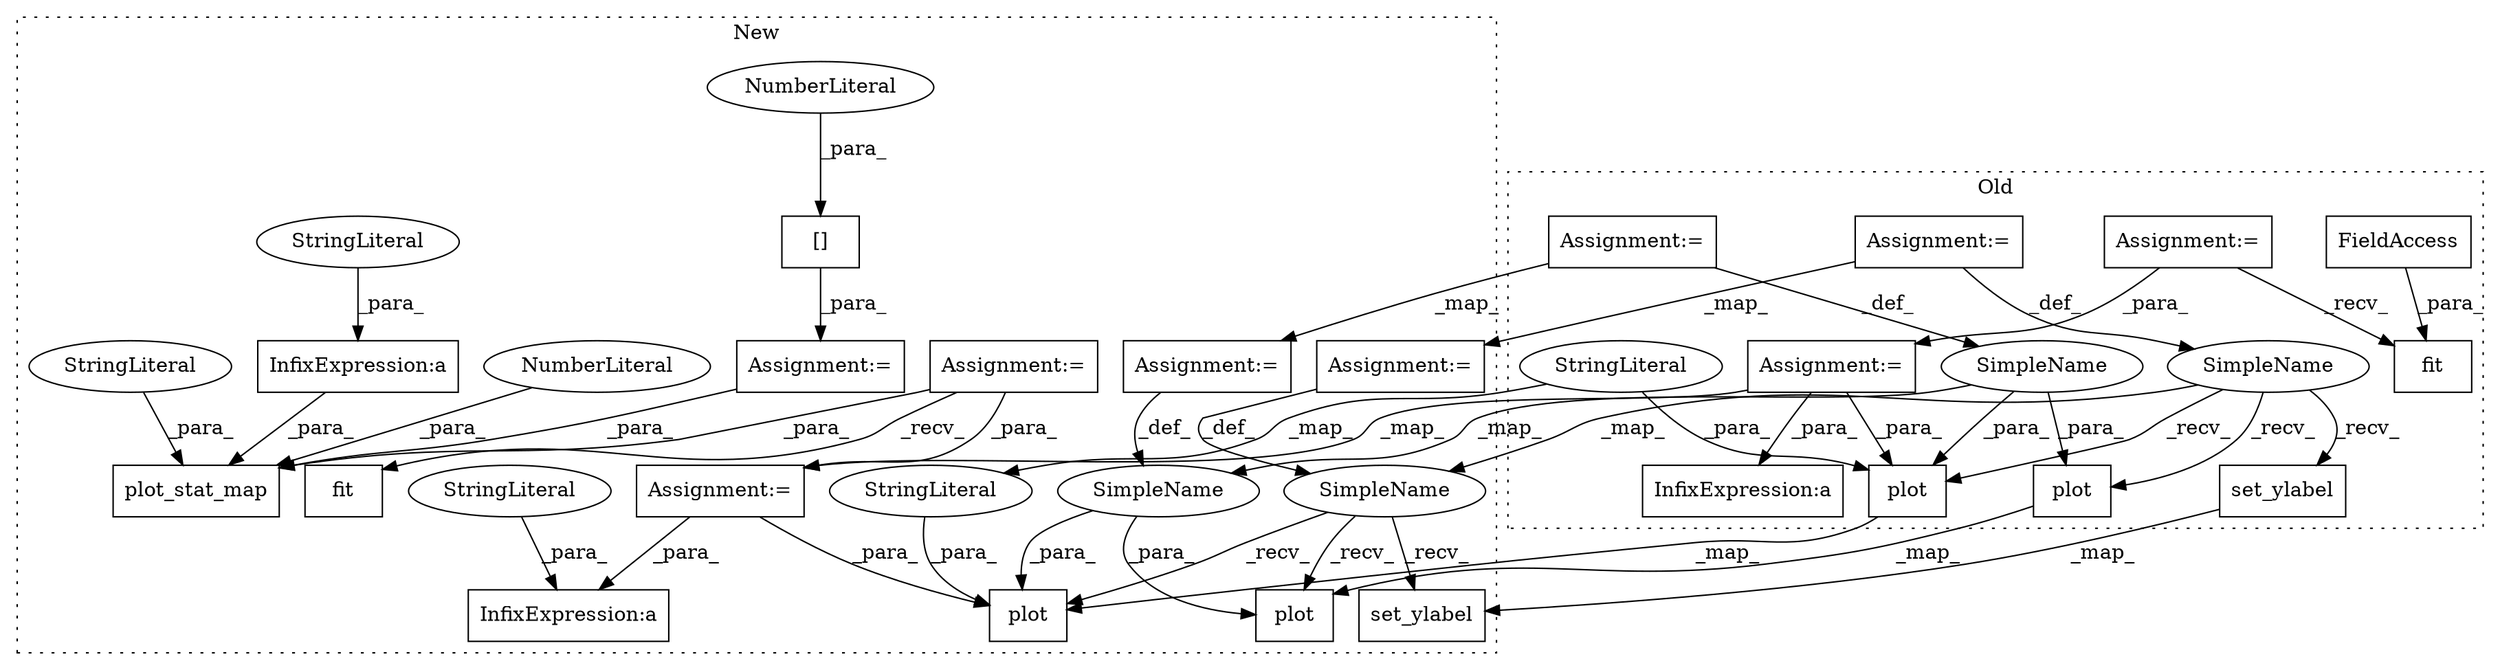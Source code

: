 digraph G {
subgraph cluster0 {
1 [label="set_ylabel" a="32" s="1560,1576" l="11,1" shape="box"];
3 [label="Assignment:=" a="7" s="1421" l="1" shape="box"];
5 [label="plot" a="32" s="1504,1549" l="5,1" shape="box"];
8 [label="SimpleName" a="42" s="1418" l="3" shape="ellipse"];
9 [label="plot" a="32" s="1464,1493" l="5,1" shape="box"];
11 [label="SimpleName" a="42" s="1401" l="9" shape="ellipse"];
14 [label="Assignment:=" a="7" s="1205" l="1" shape="box"];
16 [label="InfixExpression:a" a="27" s="1675" l="3" shape="box"];
18 [label="Assignment:=" a="7" s="1410" l="1" shape="box"];
20 [label="Assignment:=" a="7" s="1086" l="1" shape="box"];
21 [label="StringLiteral" a="45" s="1527" l="12" shape="ellipse"];
23 [label="fit" a="32" s="1138,1156" l="4,1" shape="box"];
31 [label="FieldAccess" a="22" s="1142" l="10" shape="box"];
label = "Old";
style="dotted";
}
subgraph cluster1 {
2 [label="set_ylabel" a="32" s="1885,1901" l="11,1" shape="box"];
4 [label="Assignment:=" a="7" s="1736" l="1" shape="box"];
6 [label="plot" a="32" s="1826,1872" l="5,1" shape="box"];
7 [label="SimpleName" a="42" s="1733" l="3" shape="ellipse"];
10 [label="plot" a="32" s="1781,1813" l="5,1" shape="box"];
12 [label="SimpleName" a="42" s="1714" l="9" shape="ellipse"];
13 [label="Assignment:=" a="7" s="1382" l="1" shape="box"];
15 [label="InfixExpression:a" a="27" s="1671" l="10" shape="box"];
17 [label="StringLiteral" a="45" s="1635" l="36" shape="ellipse"];
19 [label="Assignment:=" a="7" s="1723" l="1" shape="box"];
22 [label="StringLiteral" a="45" s="1847" l="15" shape="ellipse"];
24 [label="Assignment:=" a="7" s="1261" l="1" shape="box"];
25 [label="plot_stat_map" a="32" s="1499,1565" l="14,1" shape="box"];
26 [label="InfixExpression:a" a="27" s="1549" l="3" shape="box"];
27 [label="NumberLiteral" a="34" s="1564" l="1" shape="ellipse"];
28 [label="StringLiteral" a="45" s="1537" l="12" shape="ellipse"];
29 [label="StringLiteral" a="45" s="1560" l="3" shape="ellipse"];
30 [label="fit" a="32" s="1314,1333" l="4,1" shape="box"];
32 [label="Assignment:=" a="7" s="1486" l="1" shape="box"];
33 [label="[]" a="2" s="1487,1490" l="2,1" shape="box"];
34 [label="NumberLiteral" a="34" s="1489" l="1" shape="ellipse"];
label = "New";
style="dotted";
}
1 -> 2 [label="_map_"];
3 -> 8 [label="_def_"];
3 -> 4 [label="_map_"];
4 -> 7 [label="_def_"];
5 -> 6 [label="_map_"];
7 -> 6 [label="_recv_"];
7 -> 10 [label="_recv_"];
7 -> 2 [label="_recv_"];
8 -> 5 [label="_recv_"];
8 -> 9 [label="_recv_"];
8 -> 1 [label="_recv_"];
8 -> 7 [label="_map_"];
9 -> 10 [label="_map_"];
11 -> 12 [label="_map_"];
11 -> 5 [label="_para_"];
11 -> 9 [label="_para_"];
12 -> 10 [label="_para_"];
12 -> 6 [label="_para_"];
13 -> 6 [label="_para_"];
13 -> 15 [label="_para_"];
14 -> 16 [label="_para_"];
14 -> 5 [label="_para_"];
14 -> 13 [label="_map_"];
17 -> 15 [label="_para_"];
18 -> 19 [label="_map_"];
18 -> 11 [label="_def_"];
19 -> 12 [label="_def_"];
20 -> 14 [label="_para_"];
20 -> 23 [label="_recv_"];
21 -> 22 [label="_map_"];
21 -> 5 [label="_para_"];
22 -> 6 [label="_para_"];
24 -> 13 [label="_para_"];
24 -> 25 [label="_para_"];
24 -> 30 [label="_recv_"];
26 -> 25 [label="_para_"];
27 -> 25 [label="_para_"];
28 -> 26 [label="_para_"];
29 -> 25 [label="_para_"];
31 -> 23 [label="_para_"];
32 -> 25 [label="_para_"];
33 -> 32 [label="_para_"];
34 -> 33 [label="_para_"];
}